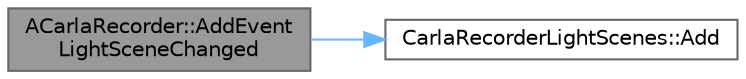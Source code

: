 digraph "ACarlaRecorder::AddEventLightSceneChanged"
{
 // INTERACTIVE_SVG=YES
 // LATEX_PDF_SIZE
  bgcolor="transparent";
  edge [fontname=Helvetica,fontsize=10,labelfontname=Helvetica,labelfontsize=10];
  node [fontname=Helvetica,fontsize=10,shape=box,height=0.2,width=0.4];
  rankdir="LR";
  Node1 [id="Node000001",label="ACarlaRecorder::AddEvent\lLightSceneChanged",height=0.2,width=0.4,color="gray40", fillcolor="grey60", style="filled", fontcolor="black",tooltip=" "];
  Node1 -> Node2 [id="edge1_Node000001_Node000002",color="steelblue1",style="solid",tooltip=" "];
  Node2 [id="Node000002",label="CarlaRecorderLightScenes::Add",height=0.2,width=0.4,color="grey40", fillcolor="white", style="filled",URL="$d0/d93/structCarlaRecorderLightScenes.html#ab4283d91f928d6776dfd8fb33ca3b97f",tooltip=" "];
}
